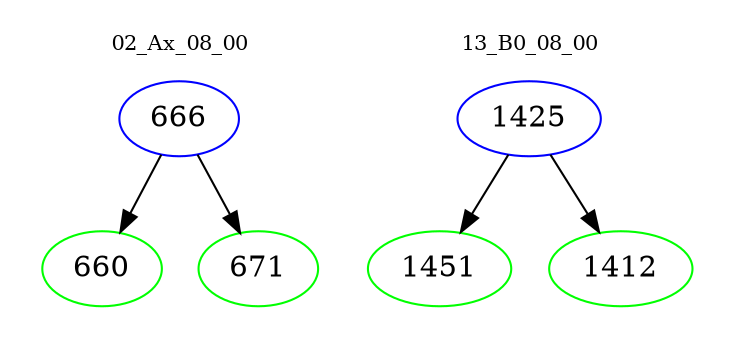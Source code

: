 digraph{
subgraph cluster_0 {
color = white
label = "02_Ax_08_00";
fontsize=10;
T0_666 [label="666", color="blue"]
T0_666 -> T0_660 [color="black"]
T0_660 [label="660", color="green"]
T0_666 -> T0_671 [color="black"]
T0_671 [label="671", color="green"]
}
subgraph cluster_1 {
color = white
label = "13_B0_08_00";
fontsize=10;
T1_1425 [label="1425", color="blue"]
T1_1425 -> T1_1451 [color="black"]
T1_1451 [label="1451", color="green"]
T1_1425 -> T1_1412 [color="black"]
T1_1412 [label="1412", color="green"]
}
}
